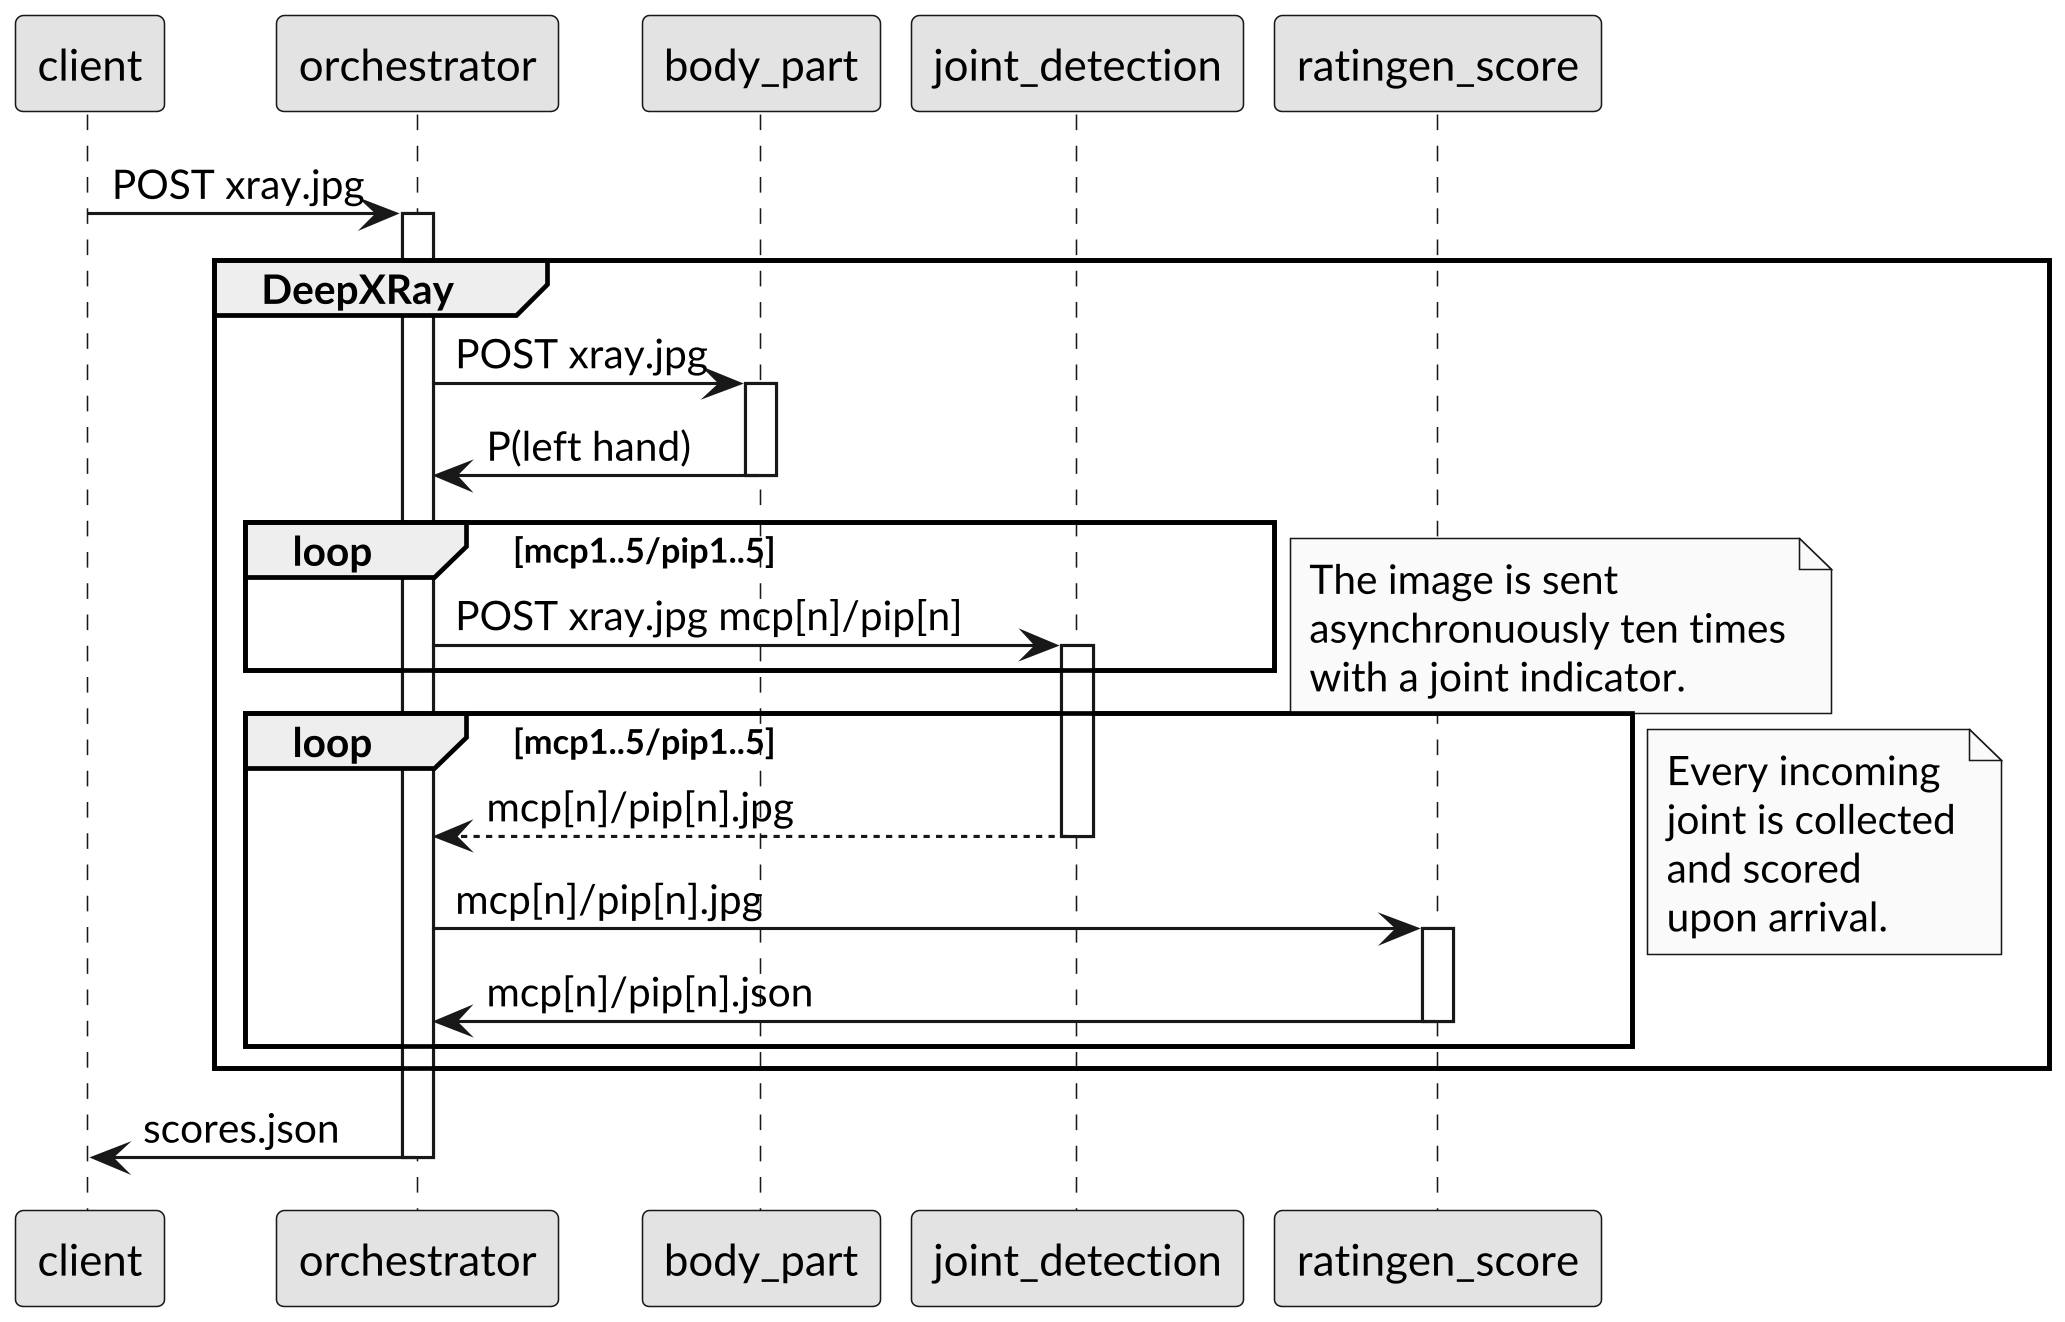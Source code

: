 @startuml

skinparam monochrome true
skinparam defaultFontName Lato
skinparam dpi 300

client -> orchestrator: POST xray.jpg
activate orchestrator

group DeepXRay

    orchestrator -> body_part: POST xray.jpg
    activate body_part
    orchestrator <- body_part: P(left hand)
    deactivate body_part

    loop mcp1..5/pip1..5
        orchestrator -> joint_detection: POST xray.jpg mcp[n]/pip[n]
        activate joint_detection
    end

    note right
        The image is sent
        asynchronuously ten times
        with a joint indicator.
    end note

    loop mcp1..5/pip1..5
        orchestrator <-- joint_detection: mcp[n]/pip[n].jpg
        deactivate joint_detection

        orchestrator -> ratingen_score: mcp[n]/pip[n].jpg
        activate ratingen_score
        orchestrator <- ratingen_score: mcp[n]/pip[n].json
        deactivate ratingen_score
    end

    note right
        Every incoming
        joint is collected
        and scored
        upon arrival.
    end note

end

orchestrator -> client: scores.json
deactivate orchestrator

@enduml
